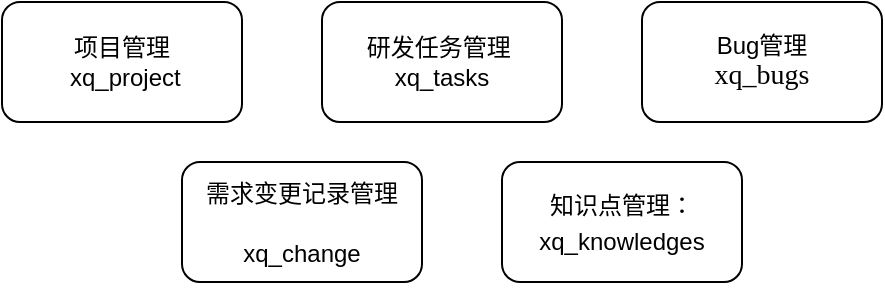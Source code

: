 <mxfile version="21.0.6" type="github">
  <diagram name="第 1 页" id="5OFcyrJHKZd2bGtqm-t-">
    <mxGraphModel dx="1221" dy="743" grid="1" gridSize="10" guides="1" tooltips="1" connect="1" arrows="1" fold="1" page="1" pageScale="1" pageWidth="827" pageHeight="1169" math="0" shadow="0">
      <root>
        <mxCell id="0" />
        <mxCell id="1" parent="0" />
        <mxCell id="I6iqLnxM4ZzbFB_o4cQR-1" value="项目管理&lt;br&gt;&amp;nbsp;xq_project" style="rounded=1;whiteSpace=wrap;html=1;" vertex="1" parent="1">
          <mxGeometry x="110" y="130" width="120" height="60" as="geometry" />
        </mxCell>
        <mxCell id="I6iqLnxM4ZzbFB_o4cQR-2" value="研发任务管理&amp;nbsp;&lt;br&gt;xq_tasks" style="rounded=1;whiteSpace=wrap;html=1;" vertex="1" parent="1">
          <mxGeometry x="270" y="130" width="120" height="60" as="geometry" />
        </mxCell>
        <mxCell id="I6iqLnxM4ZzbFB_o4cQR-3" value="Bug管理&lt;br&gt;&lt;span style=&quot;font-size:10.5pt;mso-bidi-font-size:&lt;br/&gt;12.0pt;font-family:等线;mso-bidi-font-family:等线;mso-font-kerning:1.0pt;&lt;br/&gt;mso-ansi-language:EN-US;mso-fareast-language:ZH-CN;mso-bidi-language:AR-SA&quot; lang=&quot;EN-US&quot;&gt;xq_bugs&lt;/span&gt;&lt;span style=&quot;font-size:10.5pt;mso-bidi-font-size:12.0pt;font-family:等线;mso-bidi-font-family:&lt;br/&gt;等线;mso-font-kerning:1.0pt;mso-ansi-language:EN-US;mso-fareast-language:ZH-CN;&lt;br/&gt;mso-bidi-language:AR-SA&quot;&gt;&lt;br&gt;&lt;/span&gt;" style="rounded=1;whiteSpace=wrap;html=1;" vertex="1" parent="1">
          <mxGeometry x="430" y="130" width="120" height="60" as="geometry" />
        </mxCell>
        <mxCell id="I6iqLnxM4ZzbFB_o4cQR-4" value="&lt;p style=&quot;line-height:150%&quot; class=&quot;MsoNormal&quot;&gt;需求变更记录管理&lt;span style=&quot;font-family:等线;&lt;br/&gt;mso-bidi-font-family:等线&quot;&gt;&lt;/span&gt;&lt;/p&gt;&lt;p style=&quot;line-height:150%&quot; class=&quot;MsoNormal&quot;&gt;xq_change&lt;br&gt;&lt;/p&gt;" style="rounded=1;whiteSpace=wrap;html=1;" vertex="1" parent="1">
          <mxGeometry x="200" y="210" width="120" height="60" as="geometry" />
        </mxCell>
        <mxCell id="I6iqLnxM4ZzbFB_o4cQR-5" value="&lt;p style=&quot;line-height:150%&quot; class=&quot;MsoNormal&quot;&gt;知识点管理&lt;span&gt;&lt;/span&gt;：&lt;span style=&quot;background-color: initial;&quot;&gt;xq_knowledges&lt;/span&gt;&lt;/p&gt;" style="rounded=1;whiteSpace=wrap;html=1;" vertex="1" parent="1">
          <mxGeometry x="360" y="210" width="120" height="60" as="geometry" />
        </mxCell>
      </root>
    </mxGraphModel>
  </diagram>
</mxfile>
